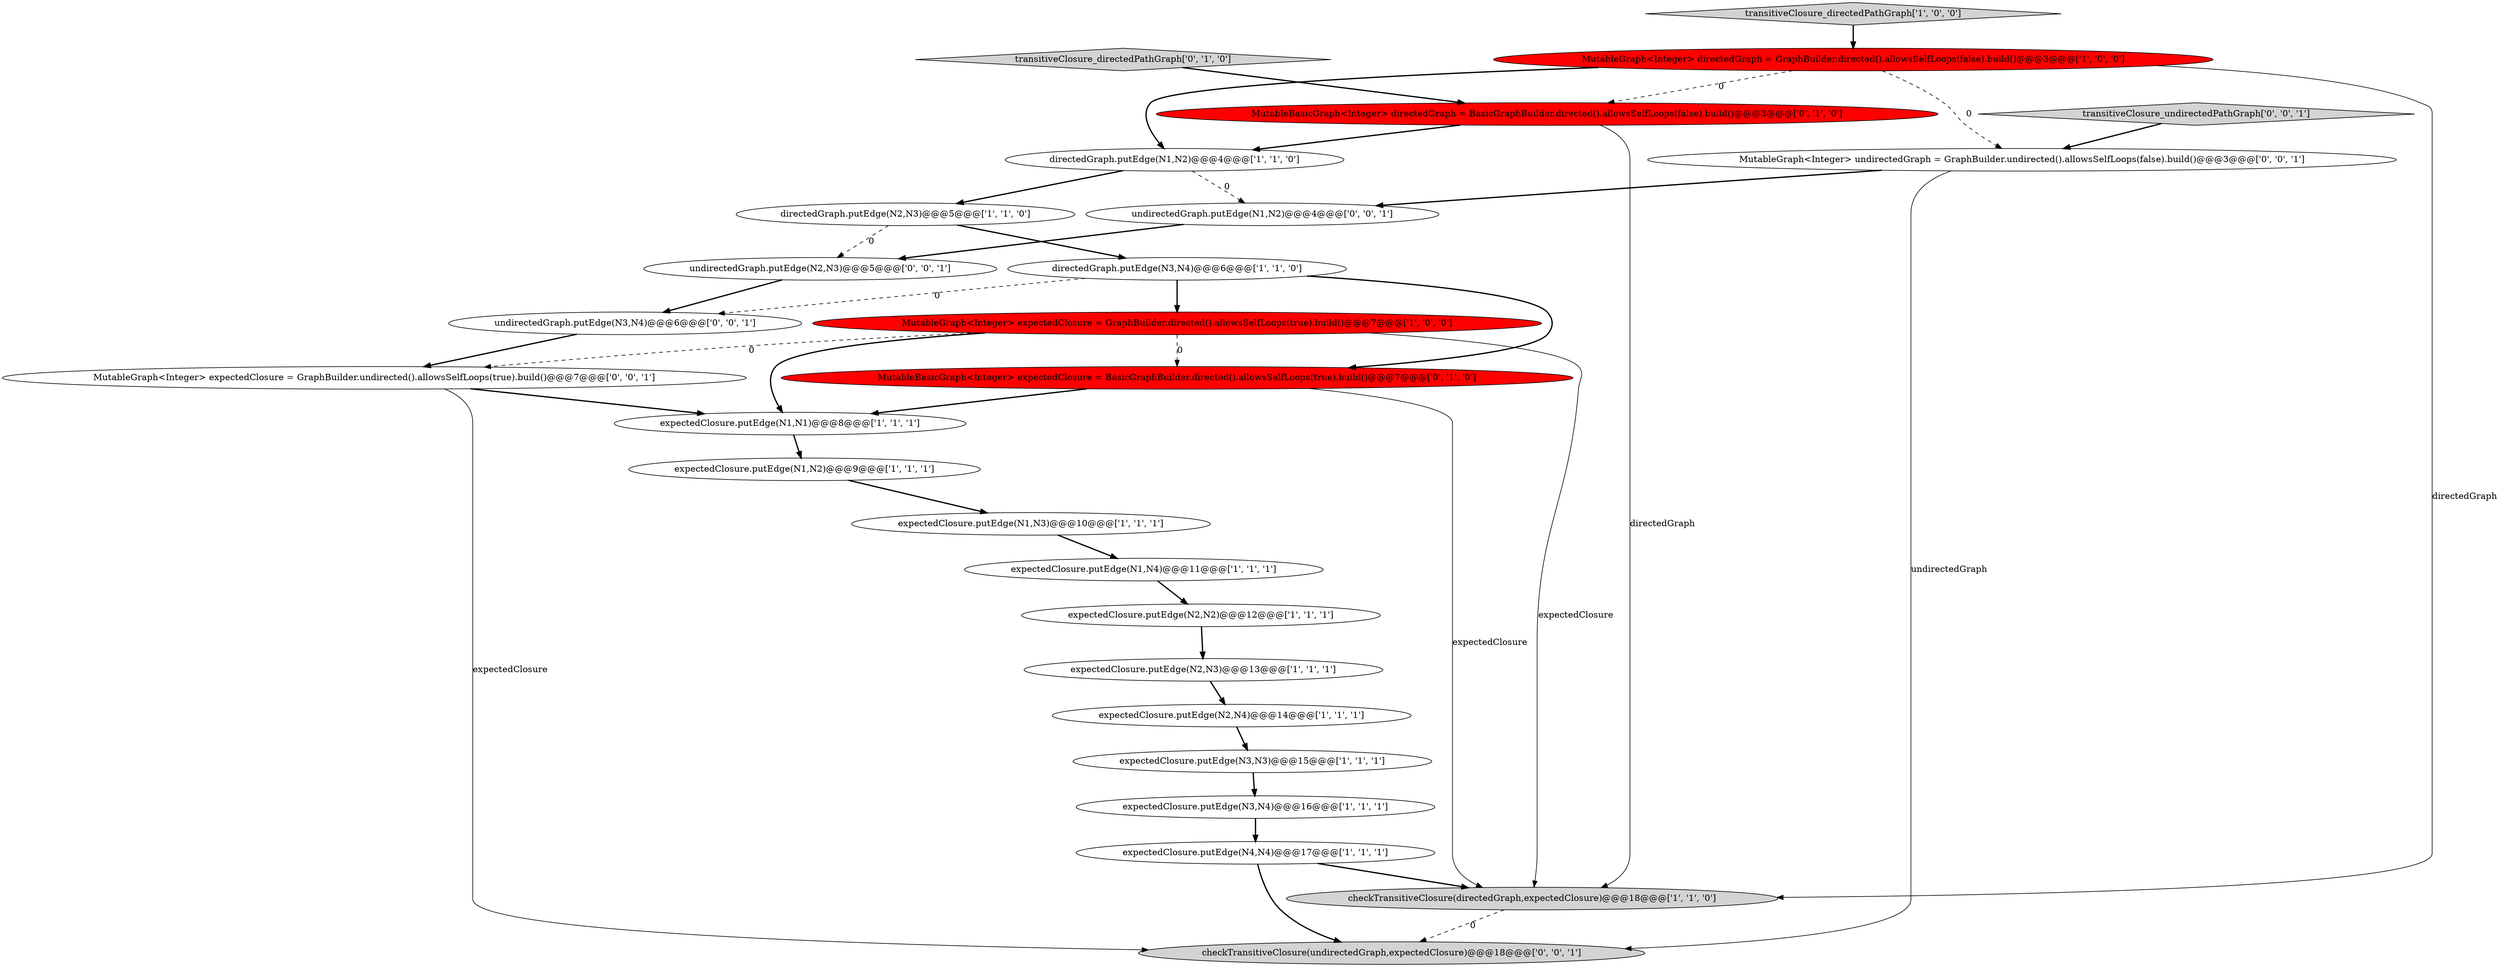 digraph {
13 [style = filled, label = "expectedClosure.putEdge(N4,N4)@@@17@@@['1', '1', '1']", fillcolor = white, shape = ellipse image = "AAA0AAABBB1BBB"];
18 [style = filled, label = "MutableBasicGraph<Integer> expectedClosure = BasicGraphBuilder.directed().allowsSelfLoops(true).build()@@@7@@@['0', '1', '0']", fillcolor = red, shape = ellipse image = "AAA1AAABBB2BBB"];
16 [style = filled, label = "expectedClosure.putEdge(N2,N2)@@@12@@@['1', '1', '1']", fillcolor = white, shape = ellipse image = "AAA0AAABBB1BBB"];
20 [style = filled, label = "checkTransitiveClosure(undirectedGraph,expectedClosure)@@@18@@@['0', '0', '1']", fillcolor = lightgray, shape = ellipse image = "AAA0AAABBB3BBB"];
23 [style = filled, label = "undirectedGraph.putEdge(N3,N4)@@@6@@@['0', '0', '1']", fillcolor = white, shape = ellipse image = "AAA0AAABBB3BBB"];
1 [style = filled, label = "expectedClosure.putEdge(N2,N3)@@@13@@@['1', '1', '1']", fillcolor = white, shape = ellipse image = "AAA0AAABBB1BBB"];
14 [style = filled, label = "expectedClosure.putEdge(N1,N4)@@@11@@@['1', '1', '1']", fillcolor = white, shape = ellipse image = "AAA0AAABBB1BBB"];
15 [style = filled, label = "expectedClosure.putEdge(N3,N4)@@@16@@@['1', '1', '1']", fillcolor = white, shape = ellipse image = "AAA0AAABBB1BBB"];
24 [style = filled, label = "undirectedGraph.putEdge(N1,N2)@@@4@@@['0', '0', '1']", fillcolor = white, shape = ellipse image = "AAA0AAABBB3BBB"];
17 [style = filled, label = "transitiveClosure_directedPathGraph['0', '1', '0']", fillcolor = lightgray, shape = diamond image = "AAA0AAABBB2BBB"];
4 [style = filled, label = "expectedClosure.putEdge(N3,N3)@@@15@@@['1', '1', '1']", fillcolor = white, shape = ellipse image = "AAA0AAABBB1BBB"];
8 [style = filled, label = "checkTransitiveClosure(directedGraph,expectedClosure)@@@18@@@['1', '1', '0']", fillcolor = lightgray, shape = ellipse image = "AAA0AAABBB1BBB"];
2 [style = filled, label = "expectedClosure.putEdge(N1,N3)@@@10@@@['1', '1', '1']", fillcolor = white, shape = ellipse image = "AAA0AAABBB1BBB"];
9 [style = filled, label = "directedGraph.putEdge(N1,N2)@@@4@@@['1', '1', '0']", fillcolor = white, shape = ellipse image = "AAA0AAABBB1BBB"];
11 [style = filled, label = "expectedClosure.putEdge(N1,N2)@@@9@@@['1', '1', '1']", fillcolor = white, shape = ellipse image = "AAA0AAABBB1BBB"];
22 [style = filled, label = "transitiveClosure_undirectedPathGraph['0', '0', '1']", fillcolor = lightgray, shape = diamond image = "AAA0AAABBB3BBB"];
26 [style = filled, label = "MutableGraph<Integer> expectedClosure = GraphBuilder.undirected().allowsSelfLoops(true).build()@@@7@@@['0', '0', '1']", fillcolor = white, shape = ellipse image = "AAA0AAABBB3BBB"];
21 [style = filled, label = "undirectedGraph.putEdge(N2,N3)@@@5@@@['0', '0', '1']", fillcolor = white, shape = ellipse image = "AAA0AAABBB3BBB"];
7 [style = filled, label = "expectedClosure.putEdge(N2,N4)@@@14@@@['1', '1', '1']", fillcolor = white, shape = ellipse image = "AAA0AAABBB1BBB"];
19 [style = filled, label = "MutableBasicGraph<Integer> directedGraph = BasicGraphBuilder.directed().allowsSelfLoops(false).build()@@@3@@@['0', '1', '0']", fillcolor = red, shape = ellipse image = "AAA1AAABBB2BBB"];
12 [style = filled, label = "directedGraph.putEdge(N2,N3)@@@5@@@['1', '1', '0']", fillcolor = white, shape = ellipse image = "AAA0AAABBB1BBB"];
3 [style = filled, label = "MutableGraph<Integer> directedGraph = GraphBuilder.directed().allowsSelfLoops(false).build()@@@3@@@['1', '0', '0']", fillcolor = red, shape = ellipse image = "AAA1AAABBB1BBB"];
0 [style = filled, label = "MutableGraph<Integer> expectedClosure = GraphBuilder.directed().allowsSelfLoops(true).build()@@@7@@@['1', '0', '0']", fillcolor = red, shape = ellipse image = "AAA1AAABBB1BBB"];
6 [style = filled, label = "expectedClosure.putEdge(N1,N1)@@@8@@@['1', '1', '1']", fillcolor = white, shape = ellipse image = "AAA0AAABBB1BBB"];
25 [style = filled, label = "MutableGraph<Integer> undirectedGraph = GraphBuilder.undirected().allowsSelfLoops(false).build()@@@3@@@['0', '0', '1']", fillcolor = white, shape = ellipse image = "AAA0AAABBB3BBB"];
5 [style = filled, label = "transitiveClosure_directedPathGraph['1', '0', '0']", fillcolor = lightgray, shape = diamond image = "AAA0AAABBB1BBB"];
10 [style = filled, label = "directedGraph.putEdge(N3,N4)@@@6@@@['1', '1', '0']", fillcolor = white, shape = ellipse image = "AAA0AAABBB1BBB"];
14->16 [style = bold, label=""];
5->3 [style = bold, label=""];
10->18 [style = bold, label=""];
22->25 [style = bold, label=""];
15->13 [style = bold, label=""];
25->20 [style = solid, label="undirectedGraph"];
9->24 [style = dashed, label="0"];
0->6 [style = bold, label=""];
4->15 [style = bold, label=""];
8->20 [style = dashed, label="0"];
23->26 [style = bold, label=""];
0->26 [style = dashed, label="0"];
7->4 [style = bold, label=""];
26->6 [style = bold, label=""];
1->7 [style = bold, label=""];
17->19 [style = bold, label=""];
11->2 [style = bold, label=""];
12->21 [style = dashed, label="0"];
3->8 [style = solid, label="directedGraph"];
3->19 [style = dashed, label="0"];
3->9 [style = bold, label=""];
25->24 [style = bold, label=""];
19->8 [style = solid, label="directedGraph"];
12->10 [style = bold, label=""];
16->1 [style = bold, label=""];
19->9 [style = bold, label=""];
18->6 [style = bold, label=""];
24->21 [style = bold, label=""];
6->11 [style = bold, label=""];
2->14 [style = bold, label=""];
10->0 [style = bold, label=""];
0->8 [style = solid, label="expectedClosure"];
0->18 [style = dashed, label="0"];
13->20 [style = bold, label=""];
9->12 [style = bold, label=""];
13->8 [style = bold, label=""];
18->8 [style = solid, label="expectedClosure"];
26->20 [style = solid, label="expectedClosure"];
10->23 [style = dashed, label="0"];
21->23 [style = bold, label=""];
3->25 [style = dashed, label="0"];
}
